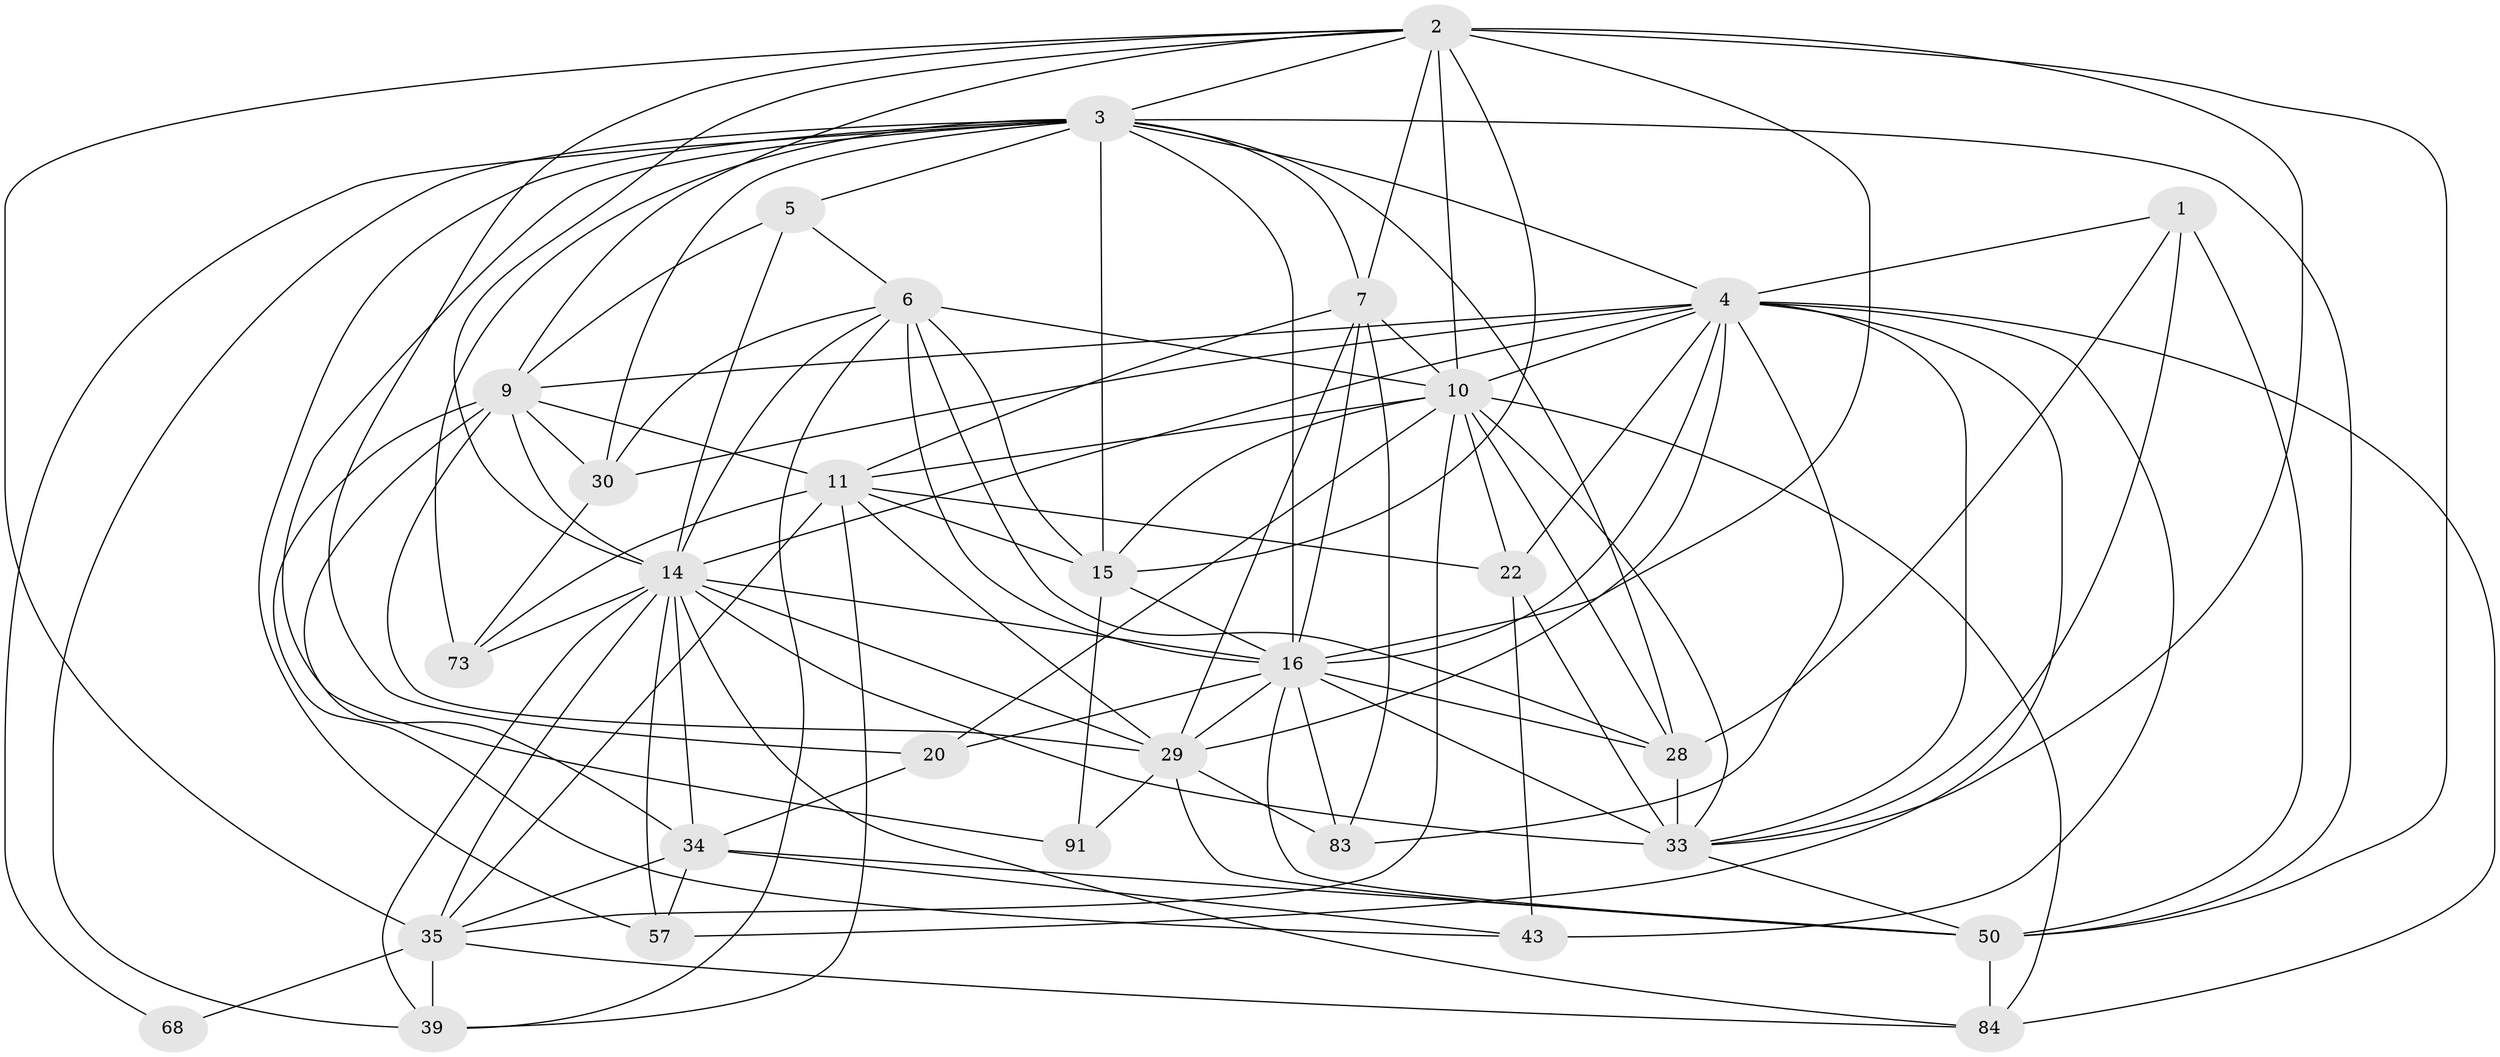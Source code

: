 // original degree distribution, {2: 0.13725490196078433, 7: 0.058823529411764705, 6: 0.0784313725490196, 4: 0.29411764705882354, 3: 0.24509803921568626, 5: 0.18627450980392157}
// Generated by graph-tools (version 1.1) at 2025/18/03/04/25 18:18:37]
// undirected, 30 vertices, 109 edges
graph export_dot {
graph [start="1"]
  node [color=gray90,style=filled];
  1 [super="+62"];
  2 [super="+61+71+100"];
  3 [super="+53+66+18+99"];
  4 [super="+12+21+24+8"];
  5;
  6 [super="+13"];
  7 [super="+27+52"];
  9 [super="+26+74+70"];
  10 [super="+89+46"];
  11 [super="+102+48+17"];
  14 [super="+19+93+97+36"];
  15 [super="+25+44"];
  16 [super="+31+45"];
  20 [super="+41"];
  22 [super="+23"];
  28 [super="+87"];
  29 [super="+79+69+65"];
  30 [super="+75"];
  33 [super="+38+60"];
  34 [super="+42"];
  35 [super="+80+40"];
  39;
  43 [super="+78"];
  50 [super="+90+72"];
  57;
  68;
  73;
  83;
  84 [super="+85"];
  91;
  1 -- 33;
  1 -- 4;
  1 -- 28;
  1 -- 50;
  2 -- 50 [weight=2];
  2 -- 20 [weight=2];
  2 -- 16;
  2 -- 7;
  2 -- 35;
  2 -- 10;
  2 -- 3;
  2 -- 14;
  2 -- 33;
  2 -- 9;
  2 -- 15;
  3 -- 91;
  3 -- 57;
  3 -- 15 [weight=2];
  3 -- 16 [weight=2];
  3 -- 4;
  3 -- 68;
  3 -- 5;
  3 -- 73;
  3 -- 28;
  3 -- 30;
  3 -- 50;
  3 -- 39;
  3 -- 7;
  4 -- 33;
  4 -- 83;
  4 -- 43 [weight=2];
  4 -- 16 [weight=3];
  4 -- 57;
  4 -- 10;
  4 -- 30;
  4 -- 84;
  4 -- 9;
  4 -- 29;
  4 -- 22 [weight=3];
  4 -- 14;
  5 -- 14;
  5 -- 9;
  5 -- 6;
  6 -- 39;
  6 -- 28;
  6 -- 30;
  6 -- 15 [weight=2];
  6 -- 14;
  6 -- 10;
  6 -- 16;
  7 -- 83;
  7 -- 10;
  7 -- 11;
  7 -- 16 [weight=2];
  7 -- 29;
  9 -- 30;
  9 -- 11;
  9 -- 34 [weight=2];
  9 -- 29;
  9 -- 14;
  9 -- 43;
  10 -- 84;
  10 -- 28;
  10 -- 22;
  10 -- 35;
  10 -- 20;
  10 -- 11;
  10 -- 33;
  10 -- 15;
  11 -- 73;
  11 -- 39;
  11 -- 35;
  11 -- 22 [weight=2];
  11 -- 15;
  11 -- 29;
  14 -- 34 [weight=2];
  14 -- 35 [weight=3];
  14 -- 33 [weight=2];
  14 -- 29 [weight=2];
  14 -- 39;
  14 -- 73;
  14 -- 16;
  14 -- 84;
  14 -- 57;
  15 -- 16;
  15 -- 91;
  16 -- 33 [weight=2];
  16 -- 83;
  16 -- 29 [weight=2];
  16 -- 28;
  16 -- 50;
  16 -- 20;
  20 -- 34;
  22 -- 33;
  22 -- 43;
  28 -- 33;
  29 -- 83;
  29 -- 91;
  29 -- 50;
  30 -- 73;
  33 -- 50;
  34 -- 35;
  34 -- 57;
  34 -- 50;
  34 -- 43;
  35 -- 68;
  35 -- 39;
  35 -- 84;
  50 -- 84;
}
